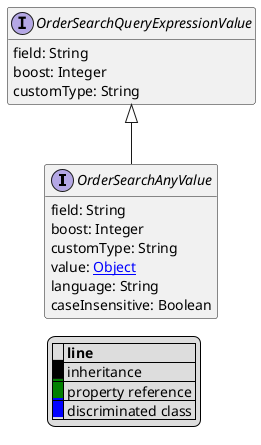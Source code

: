 @startuml

hide empty fields
hide empty methods
legend
|= |= line |
|<back:black>   </back>| inheritance |
|<back:green>   </back>| property reference |
|<back:blue>   </back>| discriminated class |
endlegend
interface OrderSearchAnyValue [[OrderSearchAnyValue.svg]] extends OrderSearchQueryExpressionValue {
    field: String
    boost: Integer
    customType: String
    value: [[Object.svg Object]]
    language: String
    caseInsensitive: Boolean
}
interface OrderSearchQueryExpressionValue [[OrderSearchQueryExpressionValue.svg]]  {
    field: String
    boost: Integer
    customType: String
}





@enduml
